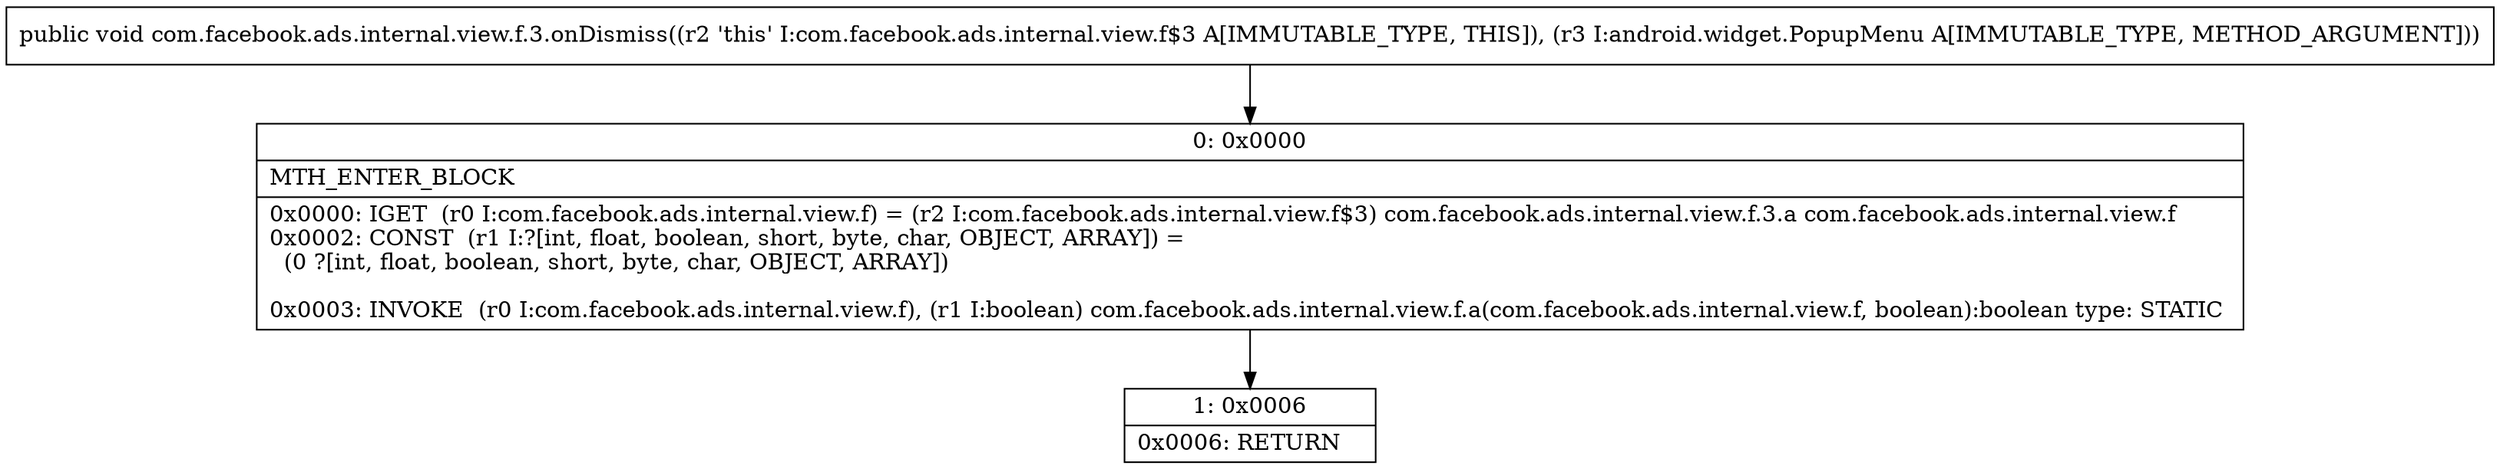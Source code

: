digraph "CFG forcom.facebook.ads.internal.view.f.3.onDismiss(Landroid\/widget\/PopupMenu;)V" {
Node_0 [shape=record,label="{0\:\ 0x0000|MTH_ENTER_BLOCK\l|0x0000: IGET  (r0 I:com.facebook.ads.internal.view.f) = (r2 I:com.facebook.ads.internal.view.f$3) com.facebook.ads.internal.view.f.3.a com.facebook.ads.internal.view.f \l0x0002: CONST  (r1 I:?[int, float, boolean, short, byte, char, OBJECT, ARRAY]) = \l  (0 ?[int, float, boolean, short, byte, char, OBJECT, ARRAY])\l \l0x0003: INVOKE  (r0 I:com.facebook.ads.internal.view.f), (r1 I:boolean) com.facebook.ads.internal.view.f.a(com.facebook.ads.internal.view.f, boolean):boolean type: STATIC \l}"];
Node_1 [shape=record,label="{1\:\ 0x0006|0x0006: RETURN   \l}"];
MethodNode[shape=record,label="{public void com.facebook.ads.internal.view.f.3.onDismiss((r2 'this' I:com.facebook.ads.internal.view.f$3 A[IMMUTABLE_TYPE, THIS]), (r3 I:android.widget.PopupMenu A[IMMUTABLE_TYPE, METHOD_ARGUMENT])) }"];
MethodNode -> Node_0;
Node_0 -> Node_1;
}

